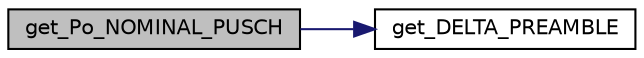 digraph "get_Po_NOMINAL_PUSCH"
{
 // LATEX_PDF_SIZE
  edge [fontname="Helvetica",fontsize="10",labelfontname="Helvetica",labelfontsize="10"];
  node [fontname="Helvetica",fontsize="10",shape=record];
  rankdir="LR";
  Node1 [label="get_Po_NOMINAL_PUSCH",height=0.2,width=0.4,color="black", fillcolor="grey75", style="filled", fontcolor="black",tooltip="Function for UE/PHY to compute PUSCH transmit power in power-control procedure."];
  Node1 -> Node2 [color="midnightblue",fontsize="10",style="solid",fontname="Helvetica"];
  Node2 [label="get_DELTA_PREAMBLE",height=0.2,width=0.4,color="black", fillcolor="white", style="filled",URL="$group____mac.html#gab92d037aa7a105bc0910d4fb11980614",tooltip="Function to compute DELTA_PREAMBLE from 36.321 (for RA power ramping procedure and Msg3 PUSCH power c..."];
}
